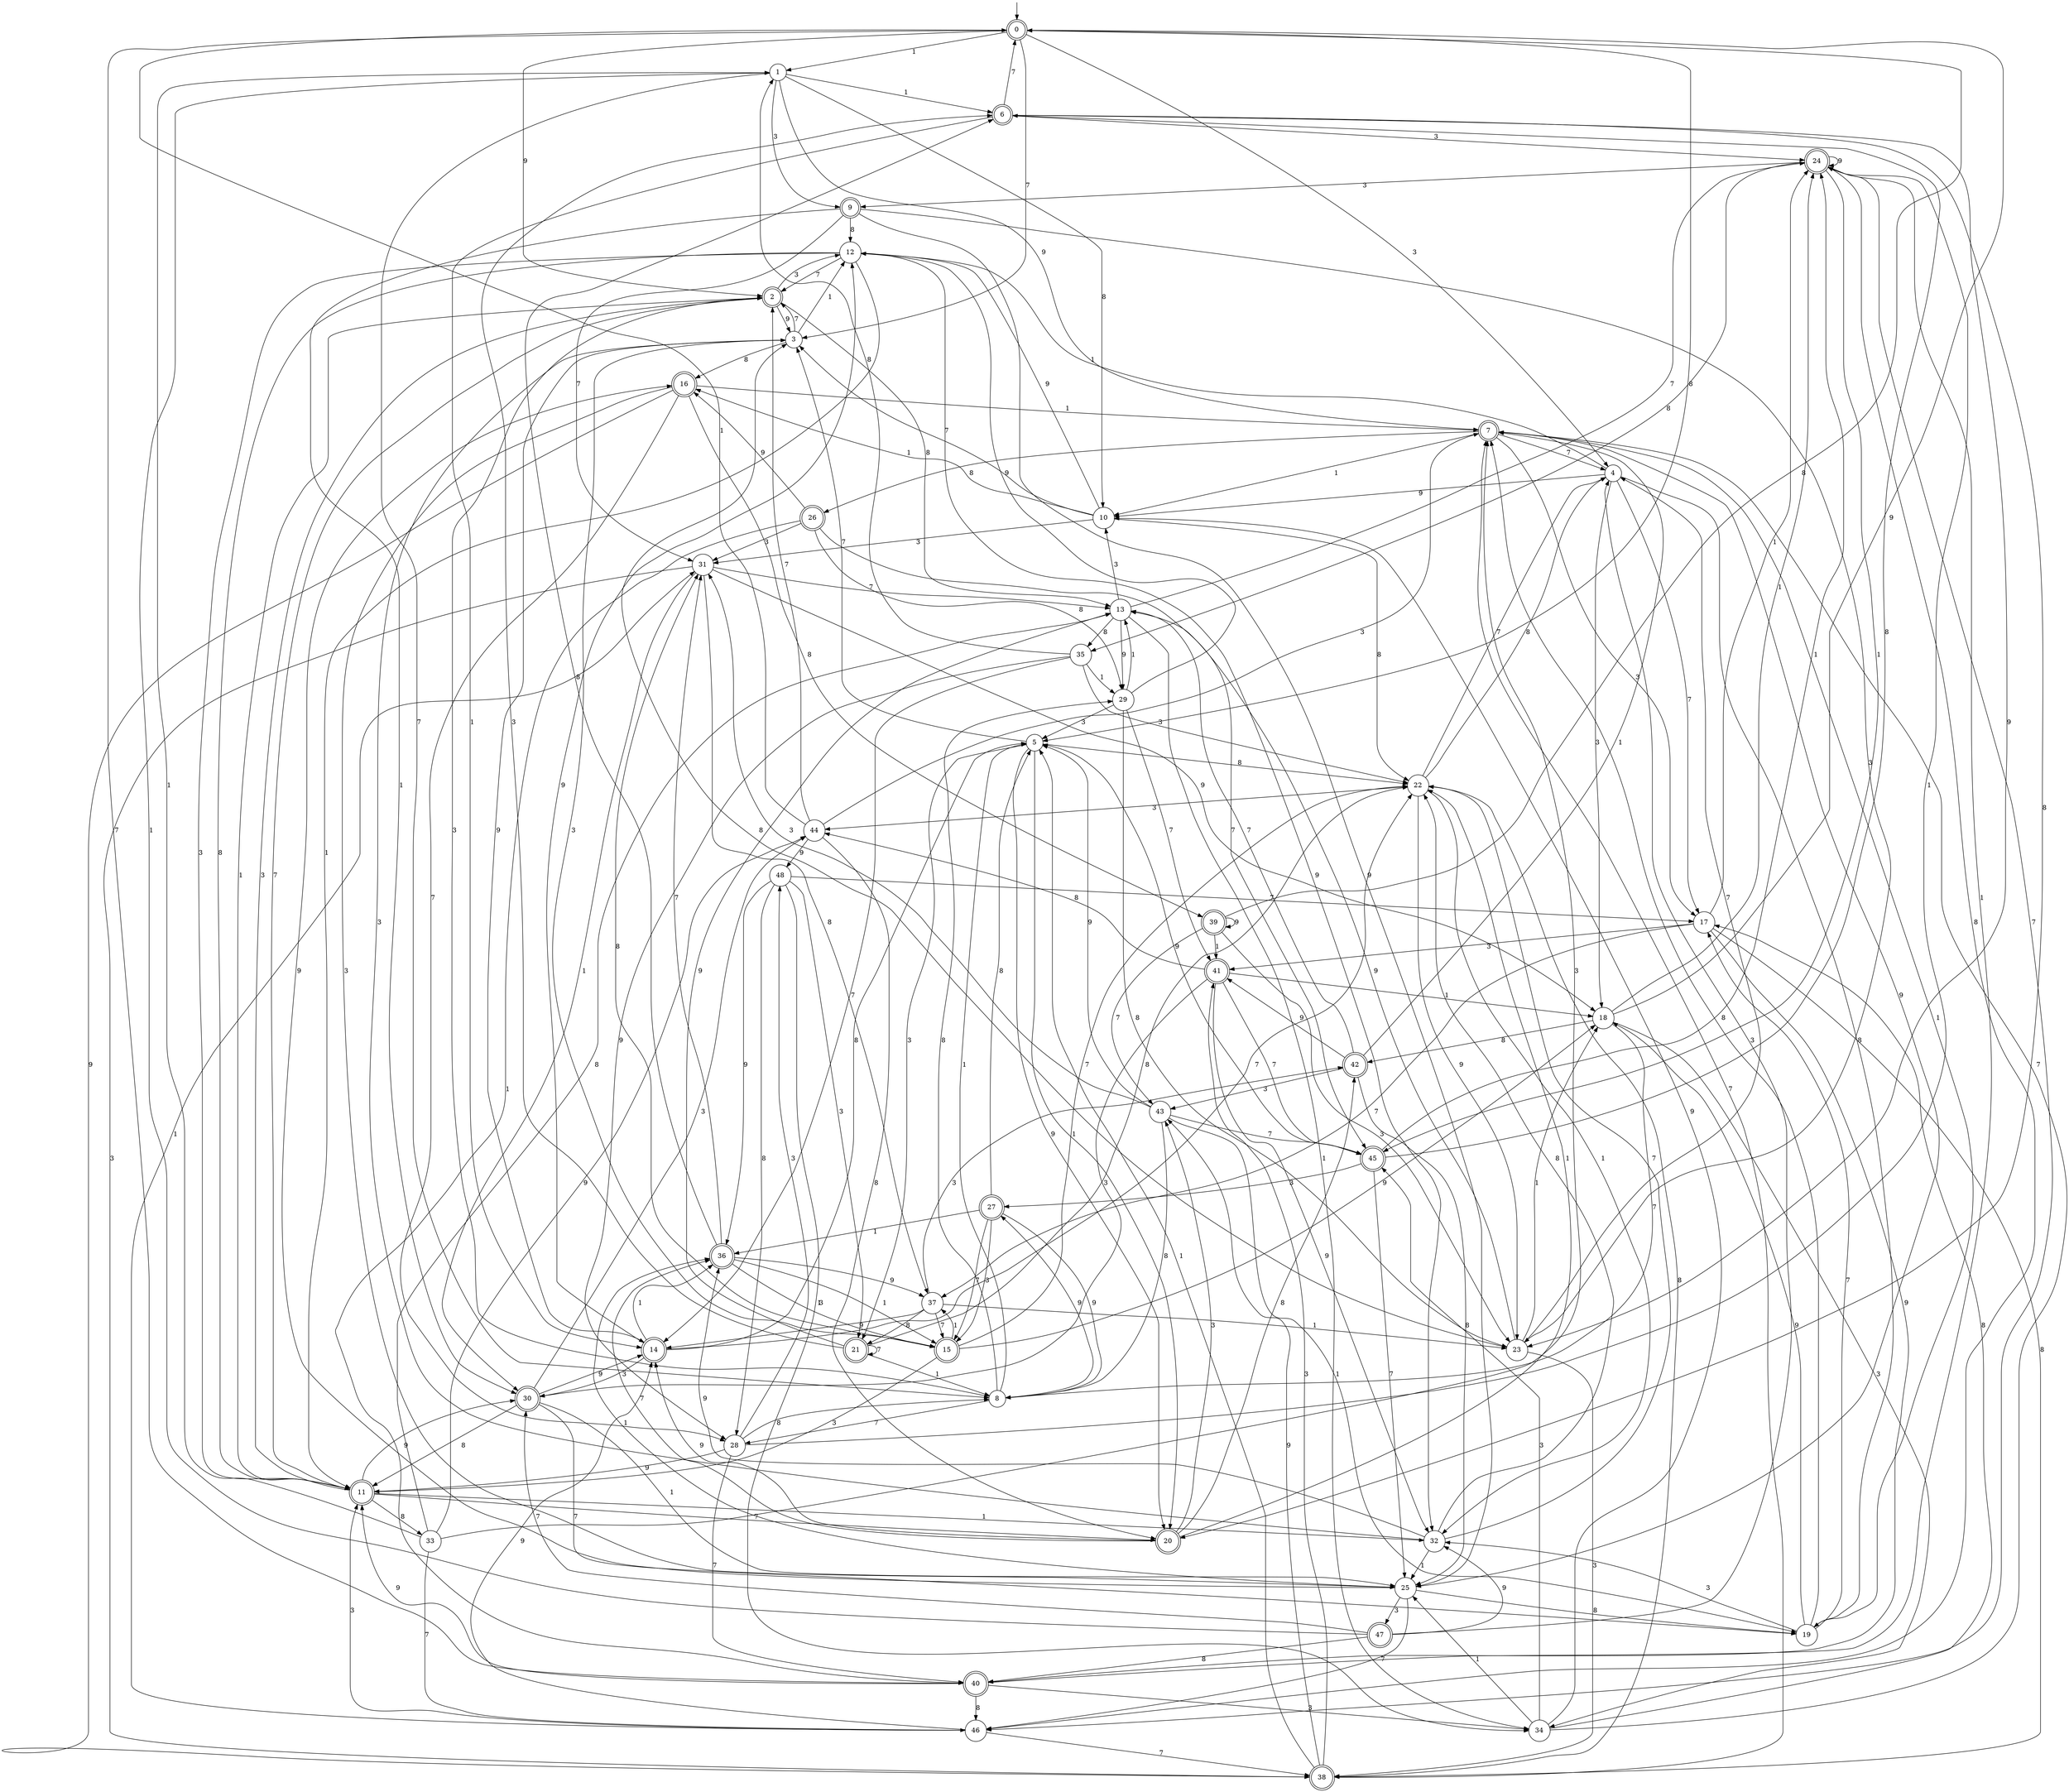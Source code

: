 digraph g {

	s0 [shape="doublecircle" label="0"];
	s1 [shape="circle" label="1"];
	s2 [shape="doublecircle" label="2"];
	s3 [shape="circle" label="3"];
	s4 [shape="circle" label="4"];
	s5 [shape="circle" label="5"];
	s6 [shape="doublecircle" label="6"];
	s7 [shape="doublecircle" label="7"];
	s8 [shape="circle" label="8"];
	s9 [shape="doublecircle" label="9"];
	s10 [shape="circle" label="10"];
	s11 [shape="doublecircle" label="11"];
	s12 [shape="circle" label="12"];
	s13 [shape="circle" label="13"];
	s14 [shape="doublecircle" label="14"];
	s15 [shape="doublecircle" label="15"];
	s16 [shape="doublecircle" label="16"];
	s17 [shape="circle" label="17"];
	s18 [shape="circle" label="18"];
	s19 [shape="circle" label="19"];
	s20 [shape="doublecircle" label="20"];
	s21 [shape="doublecircle" label="21"];
	s22 [shape="circle" label="22"];
	s23 [shape="circle" label="23"];
	s24 [shape="doublecircle" label="24"];
	s25 [shape="circle" label="25"];
	s26 [shape="doublecircle" label="26"];
	s27 [shape="doublecircle" label="27"];
	s28 [shape="circle" label="28"];
	s29 [shape="circle" label="29"];
	s30 [shape="doublecircle" label="30"];
	s31 [shape="circle" label="31"];
	s32 [shape="circle" label="32"];
	s33 [shape="circle" label="33"];
	s34 [shape="circle" label="34"];
	s35 [shape="circle" label="35"];
	s36 [shape="doublecircle" label="36"];
	s37 [shape="circle" label="37"];
	s38 [shape="doublecircle" label="38"];
	s39 [shape="doublecircle" label="39"];
	s40 [shape="doublecircle" label="40"];
	s41 [shape="doublecircle" label="41"];
	s42 [shape="doublecircle" label="42"];
	s43 [shape="circle" label="43"];
	s44 [shape="circle" label="44"];
	s45 [shape="doublecircle" label="45"];
	s46 [shape="circle" label="46"];
	s47 [shape="doublecircle" label="47"];
	s48 [shape="circle" label="48"];
	s0 -> s1 [label="1"];
	s0 -> s2 [label="9"];
	s0 -> s3 [label="7"];
	s0 -> s4 [label="3"];
	s0 -> s5 [label="8"];
	s1 -> s6 [label="1"];
	s1 -> s7 [label="9"];
	s1 -> s8 [label="7"];
	s1 -> s9 [label="3"];
	s1 -> s10 [label="8"];
	s2 -> s11 [label="1"];
	s2 -> s3 [label="9"];
	s2 -> s11 [label="7"];
	s2 -> s12 [label="3"];
	s2 -> s13 [label="8"];
	s3 -> s12 [label="1"];
	s3 -> s14 [label="9"];
	s3 -> s2 [label="7"];
	s3 -> s15 [label="3"];
	s3 -> s16 [label="8"];
	s4 -> s12 [label="1"];
	s4 -> s10 [label="9"];
	s4 -> s17 [label="7"];
	s4 -> s18 [label="3"];
	s4 -> s19 [label="8"];
	s5 -> s20 [label="1"];
	s5 -> s20 [label="9"];
	s5 -> s3 [label="7"];
	s5 -> s21 [label="3"];
	s5 -> s22 [label="8"];
	s6 -> s14 [label="1"];
	s6 -> s23 [label="9"];
	s6 -> s0 [label="7"];
	s6 -> s24 [label="3"];
	s6 -> s20 [label="8"];
	s7 -> s10 [label="1"];
	s7 -> s25 [label="9"];
	s7 -> s4 [label="7"];
	s7 -> s17 [label="3"];
	s7 -> s26 [label="8"];
	s8 -> s5 [label="1"];
	s8 -> s27 [label="9"];
	s8 -> s28 [label="7"];
	s8 -> s2 [label="3"];
	s8 -> s29 [label="8"];
	s9 -> s30 [label="1"];
	s9 -> s25 [label="9"];
	s9 -> s31 [label="7"];
	s9 -> s23 [label="3"];
	s9 -> s12 [label="8"];
	s10 -> s16 [label="1"];
	s10 -> s12 [label="9"];
	s10 -> s3 [label="7"];
	s10 -> s31 [label="3"];
	s10 -> s22 [label="8"];
	s11 -> s32 [label="1"];
	s11 -> s30 [label="9"];
	s11 -> s20 [label="7"];
	s11 -> s2 [label="3"];
	s11 -> s33 [label="8"];
	s12 -> s11 [label="1"];
	s12 -> s32 [label="9"];
	s12 -> s2 [label="7"];
	s12 -> s11 [label="3"];
	s12 -> s11 [label="8"];
	s13 -> s34 [label="1"];
	s13 -> s29 [label="9"];
	s13 -> s24 [label="7"];
	s13 -> s10 [label="3"];
	s13 -> s35 [label="8"];
	s14 -> s36 [label="1"];
	s14 -> s12 [label="9"];
	s14 -> s22 [label="7"];
	s14 -> s30 [label="3"];
	s14 -> s5 [label="8"];
	s15 -> s37 [label="1"];
	s15 -> s18 [label="9"];
	s15 -> s22 [label="7"];
	s15 -> s11 [label="3"];
	s15 -> s31 [label="8"];
	s16 -> s7 [label="1"];
	s16 -> s38 [label="9"];
	s16 -> s28 [label="7"];
	s16 -> s25 [label="3"];
	s16 -> s39 [label="8"];
	s17 -> s24 [label="1"];
	s17 -> s40 [label="9"];
	s17 -> s37 [label="7"];
	s17 -> s41 [label="3"];
	s17 -> s38 [label="8"];
	s18 -> s24 [label="1"];
	s18 -> s0 [label="9"];
	s18 -> s8 [label="7"];
	s18 -> s34 [label="3"];
	s18 -> s42 [label="8"];
	s19 -> s7 [label="1"];
	s19 -> s18 [label="9"];
	s19 -> s17 [label="7"];
	s19 -> s32 [label="3"];
	s19 -> s7 [label="8"];
	s20 -> s22 [label="1"];
	s20 -> s14 [label="9"];
	s20 -> s36 [label="7"];
	s20 -> s43 [label="3"];
	s20 -> s42 [label="8"];
	s21 -> s8 [label="1"];
	s21 -> s13 [label="9"];
	s21 -> s21 [label="7"];
	s21 -> s6 [label="3"];
	s21 -> s22 [label="8"];
	s22 -> s32 [label="1"];
	s22 -> s23 [label="9"];
	s22 -> s4 [label="7"];
	s22 -> s44 [label="3"];
	s22 -> s4 [label="8"];
	s23 -> s18 [label="1"];
	s23 -> s13 [label="9"];
	s23 -> s4 [label="7"];
	s23 -> s38 [label="3"];
	s23 -> s3 [label="8"];
	s24 -> s45 [label="1"];
	s24 -> s24 [label="9"];
	s24 -> s46 [label="7"];
	s24 -> s9 [label="3"];
	s24 -> s35 [label="8"];
	s25 -> s36 [label="1"];
	s25 -> s16 [label="9"];
	s25 -> s46 [label="7"];
	s25 -> s47 [label="3"];
	s25 -> s19 [label="8"];
	s26 -> s40 [label="1"];
	s26 -> s16 [label="9"];
	s26 -> s45 [label="7"];
	s26 -> s31 [label="3"];
	s26 -> s29 [label="8"];
	s27 -> s36 [label="1"];
	s27 -> s8 [label="9"];
	s27 -> s15 [label="7"];
	s27 -> s15 [label="3"];
	s27 -> s5 [label="8"];
	s28 -> s24 [label="1"];
	s28 -> s11 [label="9"];
	s28 -> s40 [label="7"];
	s28 -> s48 [label="3"];
	s28 -> s8 [label="8"];
	s29 -> s13 [label="1"];
	s29 -> s12 [label="9"];
	s29 -> s41 [label="7"];
	s29 -> s5 [label="3"];
	s29 -> s23 [label="8"];
	s30 -> s25 [label="1"];
	s30 -> s14 [label="9"];
	s30 -> s19 [label="7"];
	s30 -> s44 [label="3"];
	s30 -> s11 [label="8"];
	s31 -> s30 [label="1"];
	s31 -> s18 [label="9"];
	s31 -> s13 [label="7"];
	s31 -> s38 [label="3"];
	s31 -> s37 [label="8"];
	s32 -> s25 [label="1"];
	s32 -> s36 [label="9"];
	s32 -> s22 [label="7"];
	s32 -> s3 [label="3"];
	s32 -> s22 [label="8"];
	s33 -> s1 [label="1"];
	s33 -> s44 [label="9"];
	s33 -> s46 [label="7"];
	s33 -> s7 [label="3"];
	s33 -> s13 [label="8"];
	s34 -> s25 [label="1"];
	s34 -> s10 [label="9"];
	s34 -> s7 [label="7"];
	s34 -> s45 [label="3"];
	s34 -> s17 [label="8"];
	s35 -> s29 [label="1"];
	s35 -> s28 [label="9"];
	s35 -> s14 [label="7"];
	s35 -> s22 [label="3"];
	s35 -> s1 [label="8"];
	s36 -> s15 [label="1"];
	s36 -> s37 [label="9"];
	s36 -> s31 [label="7"];
	s36 -> s15 [label="3"];
	s36 -> s6 [label="8"];
	s37 -> s23 [label="1"];
	s37 -> s14 [label="9"];
	s37 -> s15 [label="7"];
	s37 -> s42 [label="3"];
	s37 -> s21 [label="8"];
	s38 -> s5 [label="1"];
	s38 -> s43 [label="9"];
	s38 -> s7 [label="7"];
	s38 -> s41 [label="3"];
	s38 -> s22 [label="8"];
	s39 -> s41 [label="1"];
	s39 -> s39 [label="9"];
	s39 -> s43 [label="7"];
	s39 -> s23 [label="3"];
	s39 -> s0 [label="8"];
	s40 -> s24 [label="1"];
	s40 -> s11 [label="9"];
	s40 -> s0 [label="7"];
	s40 -> s34 [label="3"];
	s40 -> s46 [label="8"];
	s41 -> s18 [label="1"];
	s41 -> s32 [label="9"];
	s41 -> s45 [label="7"];
	s41 -> s30 [label="3"];
	s41 -> s44 [label="8"];
	s42 -> s7 [label="1"];
	s42 -> s41 [label="9"];
	s42 -> s13 [label="7"];
	s42 -> s43 [label="3"];
	s42 -> s25 [label="8"];
	s43 -> s19 [label="1"];
	s43 -> s5 [label="9"];
	s43 -> s45 [label="7"];
	s43 -> s31 [label="3"];
	s43 -> s8 [label="8"];
	s44 -> s0 [label="1"];
	s44 -> s48 [label="9"];
	s44 -> s2 [label="7"];
	s44 -> s7 [label="3"];
	s44 -> s20 [label="8"];
	s45 -> s24 [label="1"];
	s45 -> s5 [label="9"];
	s45 -> s25 [label="7"];
	s45 -> s27 [label="3"];
	s45 -> s6 [label="8"];
	s46 -> s31 [label="1"];
	s46 -> s14 [label="9"];
	s46 -> s38 [label="7"];
	s46 -> s11 [label="3"];
	s46 -> s24 [label="8"];
	s47 -> s1 [label="1"];
	s47 -> s32 [label="9"];
	s47 -> s30 [label="7"];
	s47 -> s4 [label="3"];
	s47 -> s40 [label="8"];
	s48 -> s34 [label="1"];
	s48 -> s36 [label="9"];
	s48 -> s17 [label="7"];
	s48 -> s21 [label="3"];
	s48 -> s28 [label="8"];

__start0 [label="" shape="none" width="0" height="0"];
__start0 -> s0;

}
